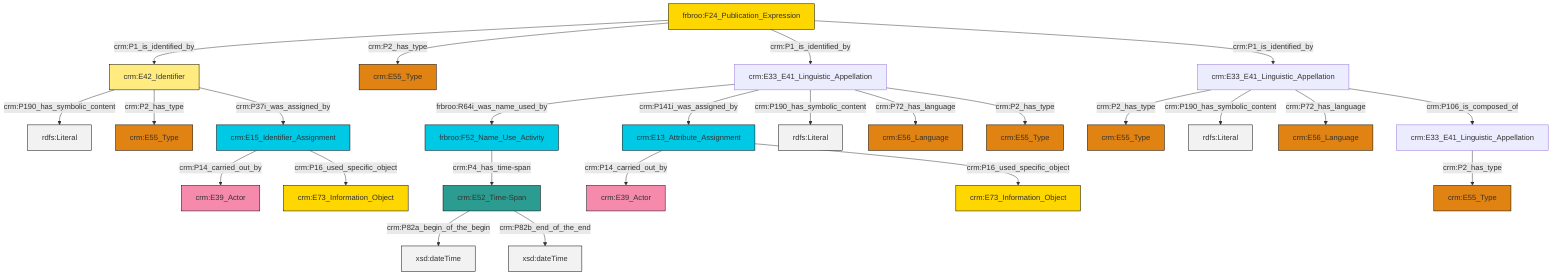 graph TD
classDef Literal fill:#f2f2f2,stroke:#000000;
classDef CRM_Entity fill:#FFFFFF,stroke:#000000;
classDef Temporal_Entity fill:#00C9E6, stroke:#000000;
classDef Type fill:#E18312, stroke:#000000;
classDef Time-Span fill:#2C9C91, stroke:#000000;
classDef Appellation fill:#FFEB7F, stroke:#000000;
classDef Place fill:#008836, stroke:#000000;
classDef Persistent_Item fill:#B266B2, stroke:#000000;
classDef Conceptual_Object fill:#FFD700, stroke:#000000;
classDef Physical_Thing fill:#D2B48C, stroke:#000000;
classDef Actor fill:#f58aad, stroke:#000000;
classDef PC_Classes fill:#4ce600, stroke:#000000;
classDef Multi fill:#cccccc,stroke:#000000;

0["crm:E15_Identifier_Assignment"]:::Temporal_Entity -->|crm:P14_carried_out_by| 1["crm:E39_Actor"]:::Actor
4["crm:E33_E41_Linguistic_Appellation"]:::Default -->|crm:P2_has_type| 5["crm:E55_Type"]:::Type
6["crm:E42_Identifier"]:::Appellation -->|crm:P190_has_symbolic_content| 7[rdfs:Literal]:::Literal
0["crm:E15_Identifier_Assignment"]:::Temporal_Entity -->|crm:P16_used_specific_object| 15["crm:E73_Information_Object"]:::Conceptual_Object
2["frbroo:F24_Publication_Expression"]:::Conceptual_Object -->|crm:P1_is_identified_by| 6["crm:E42_Identifier"]:::Appellation
17["crm:E13_Attribute_Assignment"]:::Temporal_Entity -->|crm:P14_carried_out_by| 18["crm:E39_Actor"]:::Actor
21["crm:E33_E41_Linguistic_Appellation"]:::Default -->|frbroo:R64i_was_name_used_by| 19["frbroo:F52_Name_Use_Activity"]:::Temporal_Entity
21["crm:E33_E41_Linguistic_Appellation"]:::Default -->|crm:P141i_was_assigned_by| 17["crm:E13_Attribute_Assignment"]:::Temporal_Entity
9["crm:E33_E41_Linguistic_Appellation"]:::Default -->|crm:P2_has_type| 23["crm:E55_Type"]:::Type
4["crm:E33_E41_Linguistic_Appellation"]:::Default -->|crm:P190_has_symbolic_content| 24[rdfs:Literal]:::Literal
30["crm:E52_Time-Span"]:::Time-Span -->|crm:P82a_begin_of_the_begin| 31[xsd:dateTime]:::Literal
21["crm:E33_E41_Linguistic_Appellation"]:::Default -->|crm:P190_has_symbolic_content| 33[rdfs:Literal]:::Literal
2["frbroo:F24_Publication_Expression"]:::Conceptual_Object -->|crm:P2_has_type| 34["crm:E55_Type"]:::Type
6["crm:E42_Identifier"]:::Appellation -->|crm:P2_has_type| 11["crm:E55_Type"]:::Type
21["crm:E33_E41_Linguistic_Appellation"]:::Default -->|crm:P72_has_language| 27["crm:E56_Language"]:::Type
2["frbroo:F24_Publication_Expression"]:::Conceptual_Object -->|crm:P1_is_identified_by| 21["crm:E33_E41_Linguistic_Appellation"]:::Default
4["crm:E33_E41_Linguistic_Appellation"]:::Default -->|crm:P72_has_language| 25["crm:E56_Language"]:::Type
4["crm:E33_E41_Linguistic_Appellation"]:::Default -->|crm:P106_is_composed_of| 9["crm:E33_E41_Linguistic_Appellation"]:::Default
19["frbroo:F52_Name_Use_Activity"]:::Temporal_Entity -->|crm:P4_has_time-span| 30["crm:E52_Time-Span"]:::Time-Span
6["crm:E42_Identifier"]:::Appellation -->|crm:P37i_was_assigned_by| 0["crm:E15_Identifier_Assignment"]:::Temporal_Entity
17["crm:E13_Attribute_Assignment"]:::Temporal_Entity -->|crm:P16_used_specific_object| 37["crm:E73_Information_Object"]:::Conceptual_Object
21["crm:E33_E41_Linguistic_Appellation"]:::Default -->|crm:P2_has_type| 13["crm:E55_Type"]:::Type
30["crm:E52_Time-Span"]:::Time-Span -->|crm:P82b_end_of_the_end| 43[xsd:dateTime]:::Literal
2["frbroo:F24_Publication_Expression"]:::Conceptual_Object -->|crm:P1_is_identified_by| 4["crm:E33_E41_Linguistic_Appellation"]:::Default